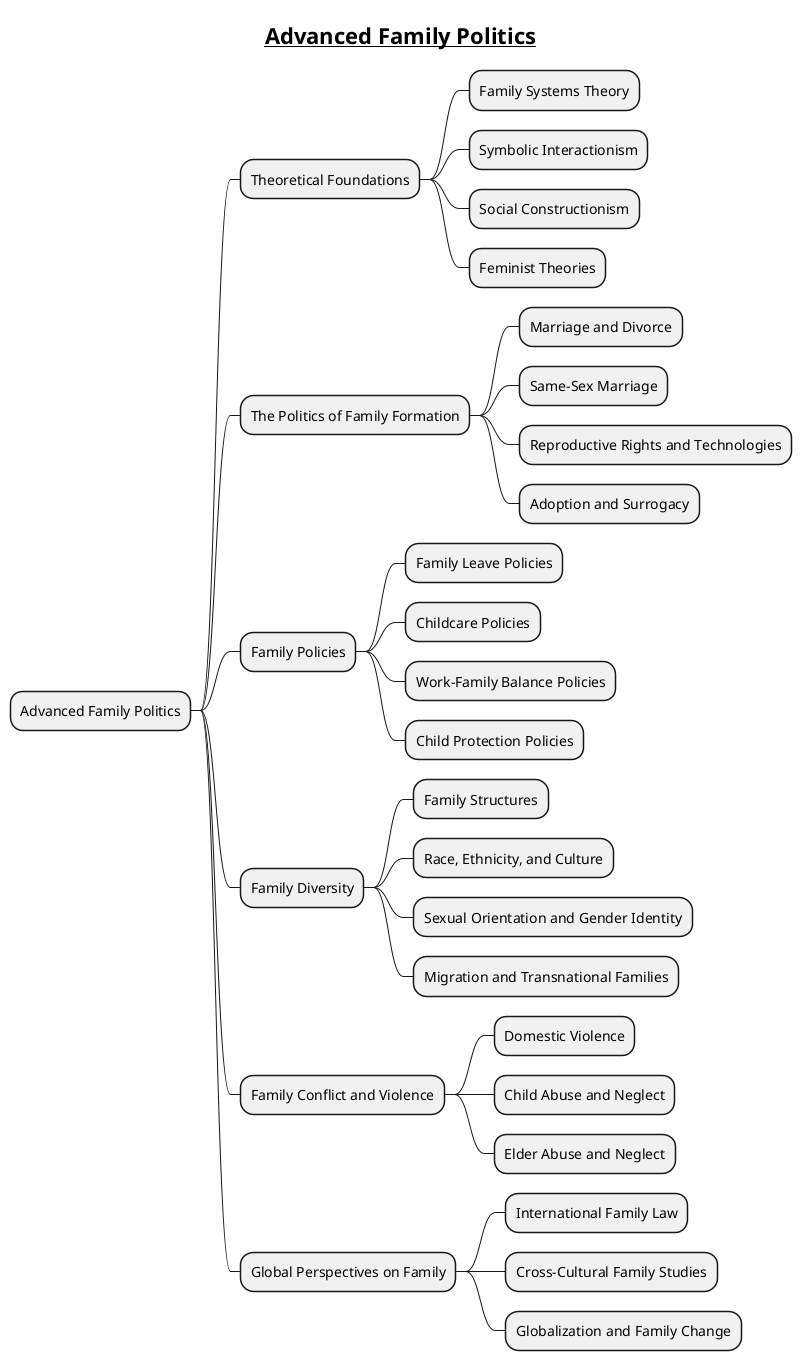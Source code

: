 @startmindmap
title =  __Advanced Family Politics__

+ Advanced Family Politics
++ Theoretical Foundations
+++ Family Systems Theory
+++ Symbolic Interactionism
+++ Social Constructionism
+++ Feminist Theories
++ The Politics of Family Formation
+++ Marriage and Divorce
+++ Same-Sex Marriage
+++ Reproductive Rights and Technologies
+++ Adoption and Surrogacy
++ Family Policies
+++ Family Leave Policies
+++ Childcare Policies
+++ Work-Family Balance Policies
+++ Child Protection Policies
++ Family Diversity
+++ Family Structures
+++ Race, Ethnicity, and Culture
+++ Sexual Orientation and Gender Identity
+++ Migration and Transnational Families
++ Family Conflict and Violence
+++ Domestic Violence
+++ Child Abuse and Neglect
+++ Elder Abuse and Neglect
++ Global Perspectives on Family
+++ International Family Law
+++ Cross-Cultural Family Studies
+++ Globalization and Family Change
@endmindmap
